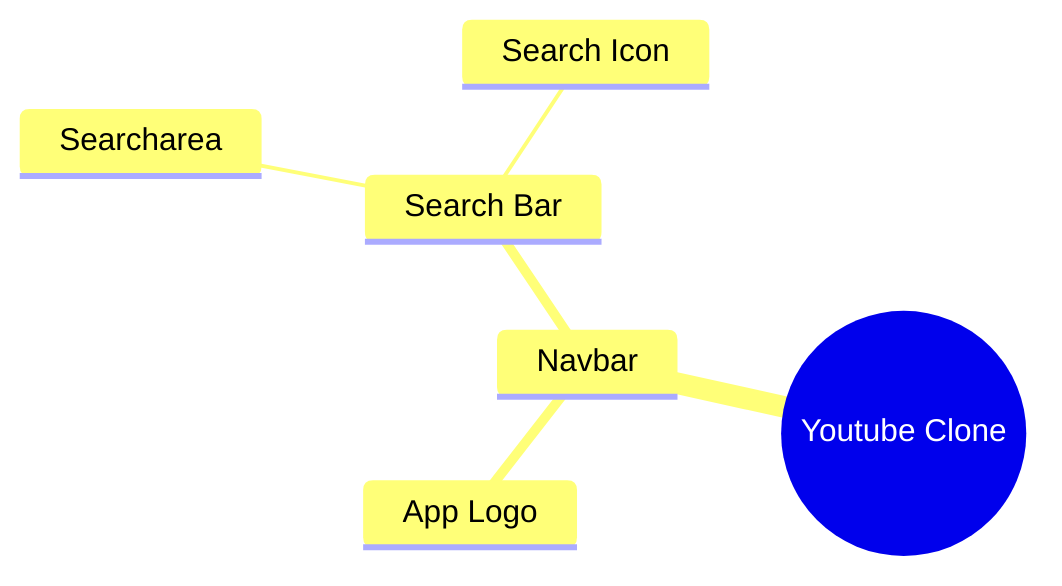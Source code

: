 mindmap
  root((Youtube Clone))
    Navbar
     App Logo 
     Search Bar  
      Searcharea
      Search Icon
